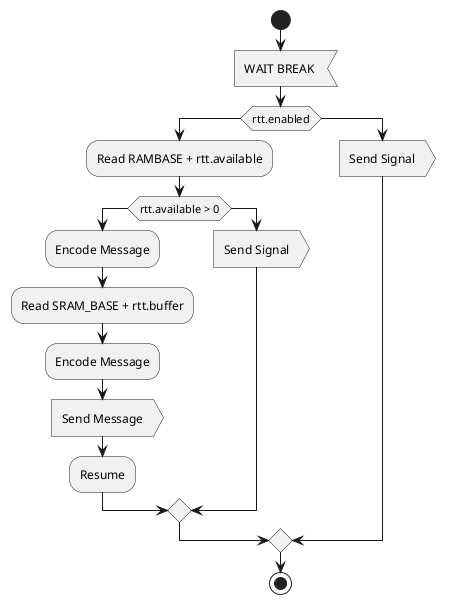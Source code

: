 @startuml rtt-handling

start

:WAIT BREAK <

if (rtt.enabled) then
    :Read RAMBASE + rtt.available;
    if (rtt.available > 0) then
        :Encode Message;
        :Read SRAM_BASE + rtt.buffer;
        :Encode Message;
        :Send Message>
        :Resume;
    else
        :Send Signal>
    endif
else
    :Send Signal>
endif
stop

@enduml